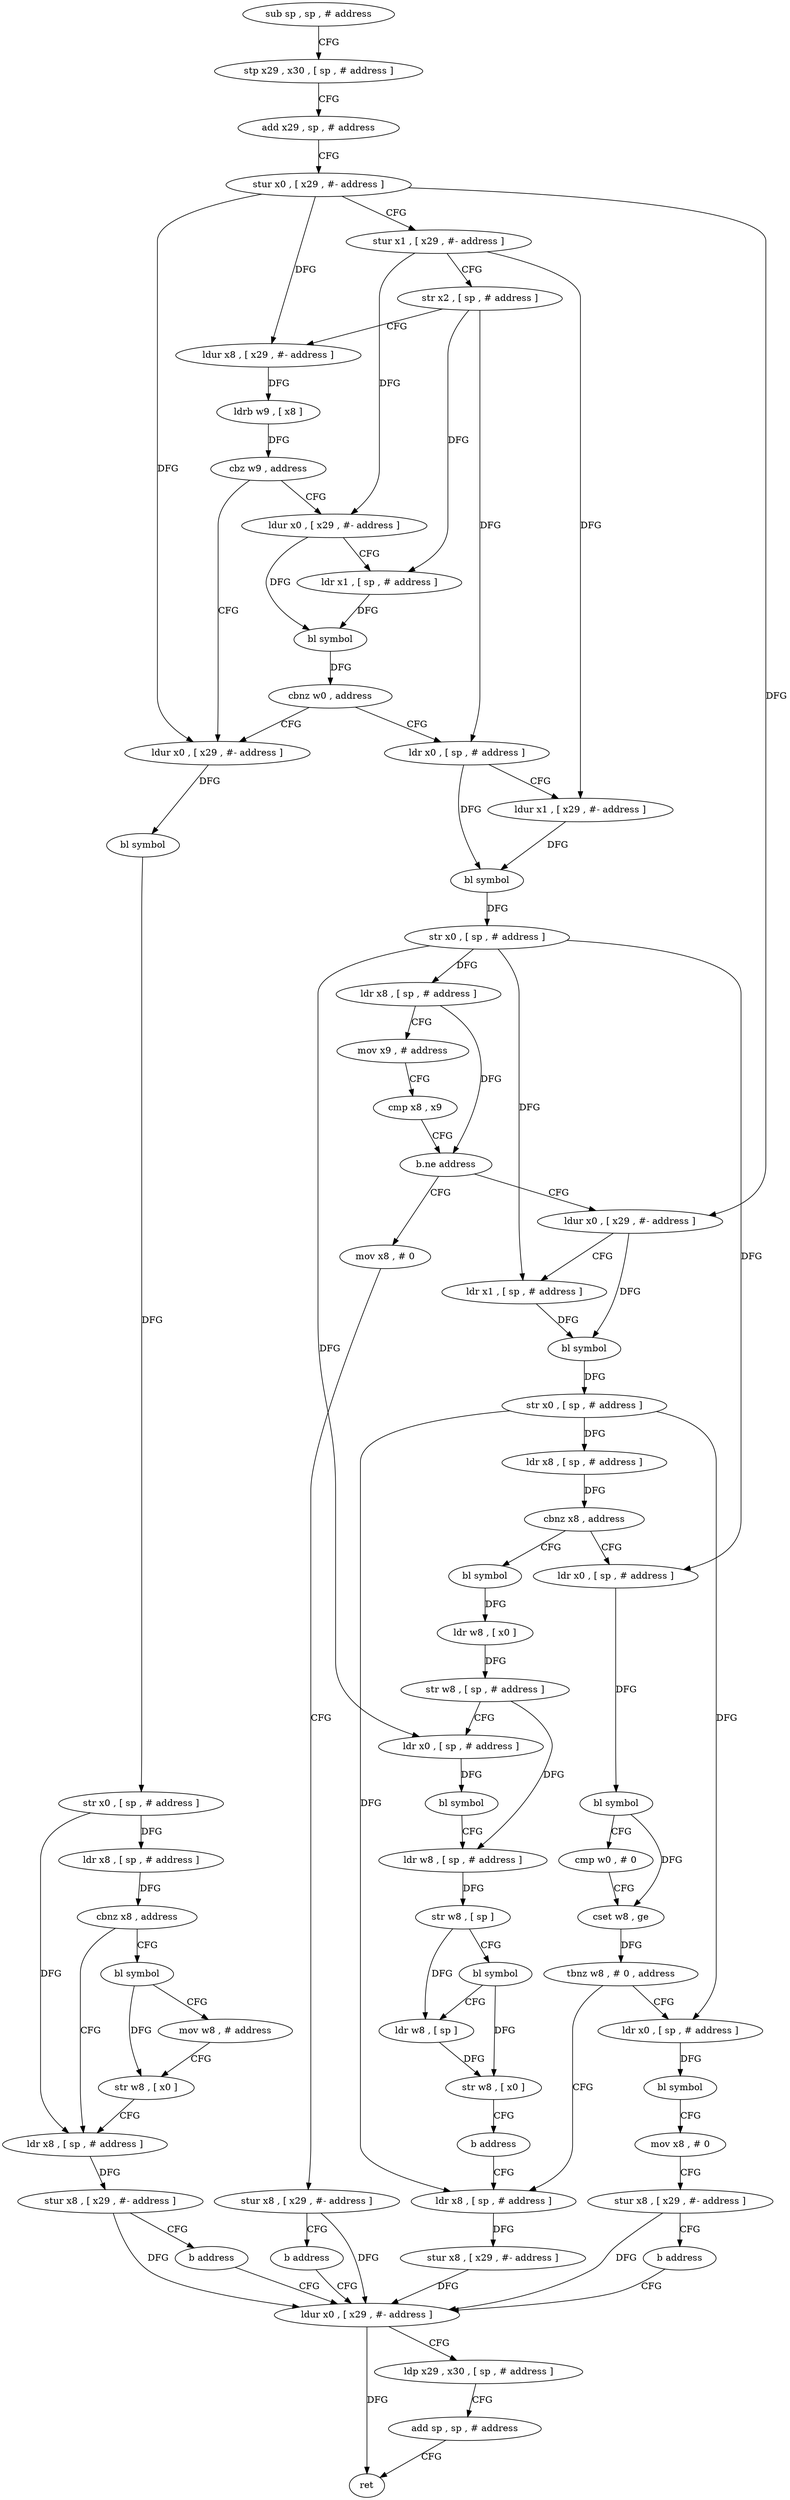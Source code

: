 digraph "func" {
"4329224" [label = "sub sp , sp , # address" ]
"4329228" [label = "stp x29 , x30 , [ sp , # address ]" ]
"4329232" [label = "add x29 , sp , # address" ]
"4329236" [label = "stur x0 , [ x29 , #- address ]" ]
"4329240" [label = "stur x1 , [ x29 , #- address ]" ]
"4329244" [label = "str x2 , [ sp , # address ]" ]
"4329248" [label = "ldur x8 , [ x29 , #- address ]" ]
"4329252" [label = "ldrb w9 , [ x8 ]" ]
"4329256" [label = "cbz w9 , address" ]
"4329276" [label = "ldur x0 , [ x29 , #- address ]" ]
"4329260" [label = "ldur x0 , [ x29 , #- address ]" ]
"4329280" [label = "bl symbol" ]
"4329284" [label = "str x0 , [ sp , # address ]" ]
"4329288" [label = "ldr x8 , [ sp , # address ]" ]
"4329292" [label = "cbnz x8 , address" ]
"4329308" [label = "ldr x8 , [ sp , # address ]" ]
"4329296" [label = "bl symbol" ]
"4329264" [label = "ldr x1 , [ sp , # address ]" ]
"4329268" [label = "bl symbol" ]
"4329272" [label = "cbnz w0 , address" ]
"4329320" [label = "ldr x0 , [ sp , # address ]" ]
"4329312" [label = "stur x8 , [ x29 , #- address ]" ]
"4329316" [label = "b address" ]
"4329480" [label = "ldur x0 , [ x29 , #- address ]" ]
"4329300" [label = "mov w8 , # address" ]
"4329304" [label = "str w8 , [ x0 ]" ]
"4329324" [label = "ldur x1 , [ x29 , #- address ]" ]
"4329328" [label = "bl symbol" ]
"4329332" [label = "str x0 , [ sp , # address ]" ]
"4329336" [label = "ldr x8 , [ sp , # address ]" ]
"4329340" [label = "mov x9 , # address" ]
"4329344" [label = "cmp x8 , x9" ]
"4329348" [label = "b.ne address" ]
"4329364" [label = "ldur x0 , [ x29 , #- address ]" ]
"4329352" [label = "mov x8 , # 0" ]
"4329484" [label = "ldp x29 , x30 , [ sp , # address ]" ]
"4329488" [label = "add sp , sp , # address" ]
"4329492" [label = "ret" ]
"4329368" [label = "ldr x1 , [ sp , # address ]" ]
"4329372" [label = "bl symbol" ]
"4329376" [label = "str x0 , [ sp , # address ]" ]
"4329380" [label = "ldr x8 , [ sp , # address ]" ]
"4329384" [label = "cbnz x8 , address" ]
"4329432" [label = "ldr x0 , [ sp , # address ]" ]
"4329388" [label = "bl symbol" ]
"4329356" [label = "stur x8 , [ x29 , #- address ]" ]
"4329360" [label = "b address" ]
"4329436" [label = "bl symbol" ]
"4329440" [label = "cmp w0 , # 0" ]
"4329444" [label = "cset w8 , ge" ]
"4329448" [label = "tbnz w8 , # 0 , address" ]
"4329472" [label = "ldr x8 , [ sp , # address ]" ]
"4329452" [label = "ldr x0 , [ sp , # address ]" ]
"4329392" [label = "ldr w8 , [ x0 ]" ]
"4329396" [label = "str w8 , [ sp , # address ]" ]
"4329400" [label = "ldr x0 , [ sp , # address ]" ]
"4329404" [label = "bl symbol" ]
"4329408" [label = "ldr w8 , [ sp , # address ]" ]
"4329412" [label = "str w8 , [ sp ]" ]
"4329416" [label = "bl symbol" ]
"4329420" [label = "ldr w8 , [ sp ]" ]
"4329424" [label = "str w8 , [ x0 ]" ]
"4329428" [label = "b address" ]
"4329476" [label = "stur x8 , [ x29 , #- address ]" ]
"4329456" [label = "bl symbol" ]
"4329460" [label = "mov x8 , # 0" ]
"4329464" [label = "stur x8 , [ x29 , #- address ]" ]
"4329468" [label = "b address" ]
"4329224" -> "4329228" [ label = "CFG" ]
"4329228" -> "4329232" [ label = "CFG" ]
"4329232" -> "4329236" [ label = "CFG" ]
"4329236" -> "4329240" [ label = "CFG" ]
"4329236" -> "4329248" [ label = "DFG" ]
"4329236" -> "4329276" [ label = "DFG" ]
"4329236" -> "4329364" [ label = "DFG" ]
"4329240" -> "4329244" [ label = "CFG" ]
"4329240" -> "4329260" [ label = "DFG" ]
"4329240" -> "4329324" [ label = "DFG" ]
"4329244" -> "4329248" [ label = "CFG" ]
"4329244" -> "4329264" [ label = "DFG" ]
"4329244" -> "4329320" [ label = "DFG" ]
"4329248" -> "4329252" [ label = "DFG" ]
"4329252" -> "4329256" [ label = "DFG" ]
"4329256" -> "4329276" [ label = "CFG" ]
"4329256" -> "4329260" [ label = "CFG" ]
"4329276" -> "4329280" [ label = "DFG" ]
"4329260" -> "4329264" [ label = "CFG" ]
"4329260" -> "4329268" [ label = "DFG" ]
"4329280" -> "4329284" [ label = "DFG" ]
"4329284" -> "4329288" [ label = "DFG" ]
"4329284" -> "4329308" [ label = "DFG" ]
"4329288" -> "4329292" [ label = "DFG" ]
"4329292" -> "4329308" [ label = "CFG" ]
"4329292" -> "4329296" [ label = "CFG" ]
"4329308" -> "4329312" [ label = "DFG" ]
"4329296" -> "4329300" [ label = "CFG" ]
"4329296" -> "4329304" [ label = "DFG" ]
"4329264" -> "4329268" [ label = "DFG" ]
"4329268" -> "4329272" [ label = "DFG" ]
"4329272" -> "4329320" [ label = "CFG" ]
"4329272" -> "4329276" [ label = "CFG" ]
"4329320" -> "4329324" [ label = "CFG" ]
"4329320" -> "4329328" [ label = "DFG" ]
"4329312" -> "4329316" [ label = "CFG" ]
"4329312" -> "4329480" [ label = "DFG" ]
"4329316" -> "4329480" [ label = "CFG" ]
"4329480" -> "4329484" [ label = "CFG" ]
"4329480" -> "4329492" [ label = "DFG" ]
"4329300" -> "4329304" [ label = "CFG" ]
"4329304" -> "4329308" [ label = "CFG" ]
"4329324" -> "4329328" [ label = "DFG" ]
"4329328" -> "4329332" [ label = "DFG" ]
"4329332" -> "4329336" [ label = "DFG" ]
"4329332" -> "4329368" [ label = "DFG" ]
"4329332" -> "4329432" [ label = "DFG" ]
"4329332" -> "4329400" [ label = "DFG" ]
"4329336" -> "4329340" [ label = "CFG" ]
"4329336" -> "4329348" [ label = "DFG" ]
"4329340" -> "4329344" [ label = "CFG" ]
"4329344" -> "4329348" [ label = "CFG" ]
"4329348" -> "4329364" [ label = "CFG" ]
"4329348" -> "4329352" [ label = "CFG" ]
"4329364" -> "4329368" [ label = "CFG" ]
"4329364" -> "4329372" [ label = "DFG" ]
"4329352" -> "4329356" [ label = "CFG" ]
"4329484" -> "4329488" [ label = "CFG" ]
"4329488" -> "4329492" [ label = "CFG" ]
"4329368" -> "4329372" [ label = "DFG" ]
"4329372" -> "4329376" [ label = "DFG" ]
"4329376" -> "4329380" [ label = "DFG" ]
"4329376" -> "4329472" [ label = "DFG" ]
"4329376" -> "4329452" [ label = "DFG" ]
"4329380" -> "4329384" [ label = "DFG" ]
"4329384" -> "4329432" [ label = "CFG" ]
"4329384" -> "4329388" [ label = "CFG" ]
"4329432" -> "4329436" [ label = "DFG" ]
"4329388" -> "4329392" [ label = "DFG" ]
"4329356" -> "4329360" [ label = "CFG" ]
"4329356" -> "4329480" [ label = "DFG" ]
"4329360" -> "4329480" [ label = "CFG" ]
"4329436" -> "4329440" [ label = "CFG" ]
"4329436" -> "4329444" [ label = "DFG" ]
"4329440" -> "4329444" [ label = "CFG" ]
"4329444" -> "4329448" [ label = "DFG" ]
"4329448" -> "4329472" [ label = "CFG" ]
"4329448" -> "4329452" [ label = "CFG" ]
"4329472" -> "4329476" [ label = "DFG" ]
"4329452" -> "4329456" [ label = "DFG" ]
"4329392" -> "4329396" [ label = "DFG" ]
"4329396" -> "4329400" [ label = "CFG" ]
"4329396" -> "4329408" [ label = "DFG" ]
"4329400" -> "4329404" [ label = "DFG" ]
"4329404" -> "4329408" [ label = "CFG" ]
"4329408" -> "4329412" [ label = "DFG" ]
"4329412" -> "4329416" [ label = "CFG" ]
"4329412" -> "4329420" [ label = "DFG" ]
"4329416" -> "4329420" [ label = "CFG" ]
"4329416" -> "4329424" [ label = "DFG" ]
"4329420" -> "4329424" [ label = "DFG" ]
"4329424" -> "4329428" [ label = "CFG" ]
"4329428" -> "4329472" [ label = "CFG" ]
"4329476" -> "4329480" [ label = "DFG" ]
"4329456" -> "4329460" [ label = "CFG" ]
"4329460" -> "4329464" [ label = "CFG" ]
"4329464" -> "4329468" [ label = "CFG" ]
"4329464" -> "4329480" [ label = "DFG" ]
"4329468" -> "4329480" [ label = "CFG" ]
}

